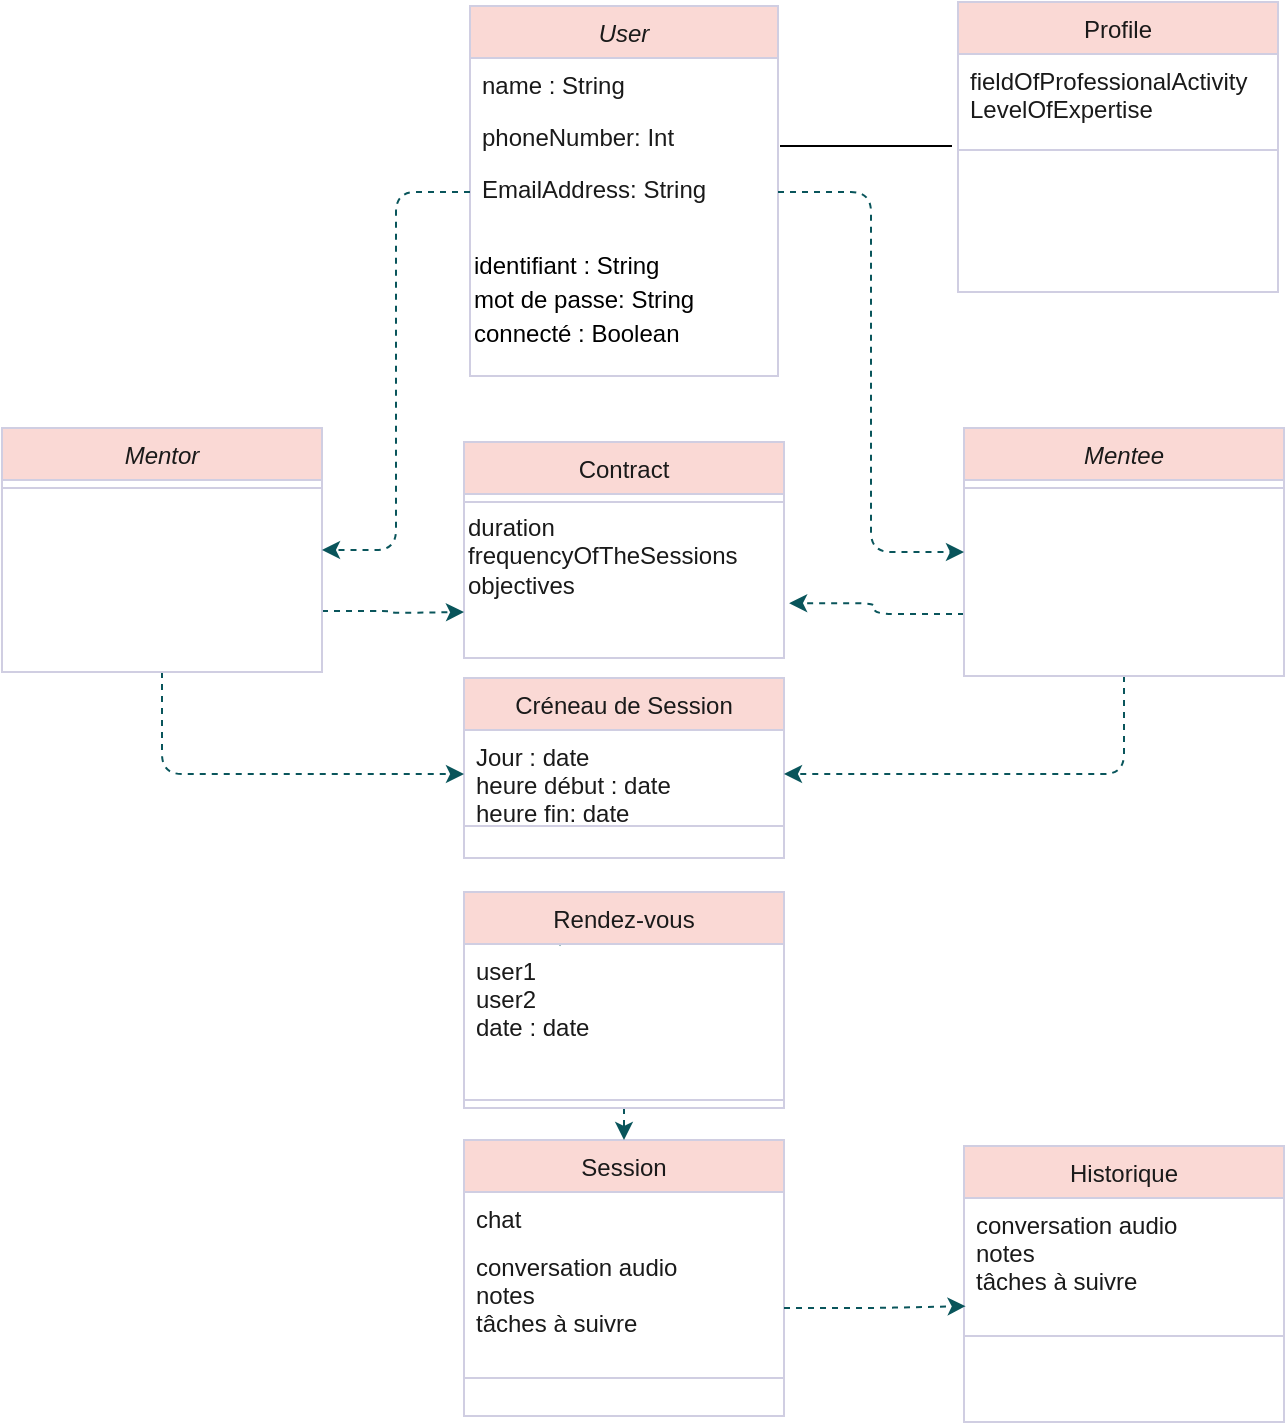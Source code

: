 <mxfile version="14.3.2" type="github">
  <diagram id="C5RBs43oDa-KdzZeNtuy" name="Page-1">
    <mxGraphModel dx="744" dy="1562" grid="0" gridSize="10" guides="1" tooltips="1" connect="1" arrows="0" fold="1" page="1" pageScale="1" pageWidth="827" pageHeight="1169" background="none" math="0" shadow="0">
      <root>
        <mxCell id="WIyWlLk6GJQsqaUBKTNV-0" />
        <mxCell id="WIyWlLk6GJQsqaUBKTNV-1" parent="WIyWlLk6GJQsqaUBKTNV-0" />
        <mxCell id="zkfFHV4jXpPFQw0GAbJ--0" value="User" style="swimlane;fontStyle=2;align=center;verticalAlign=top;childLayout=stackLayout;horizontal=1;startSize=26;horizontalStack=0;resizeParent=1;resizeLast=0;collapsible=1;marginBottom=0;rounded=0;shadow=0;strokeWidth=1;fillColor=#FAD9D5;strokeColor=#D0CEE2;fontColor=#1A1A1A;perimeterSpacing=1;" parent="WIyWlLk6GJQsqaUBKTNV-1" vertex="1">
          <mxGeometry x="273" y="-41" width="154" height="185" as="geometry">
            <mxRectangle x="230" y="140" width="160" height="26" as="alternateBounds" />
          </mxGeometry>
        </mxCell>
        <mxCell id="zkfFHV4jXpPFQw0GAbJ--1" value="name : String" style="text;align=left;verticalAlign=top;spacingLeft=4;spacingRight=4;overflow=hidden;rotatable=0;points=[[0,0.5],[1,0.5]];portConstraint=eastwest;fontColor=#1A1A1A;" parent="zkfFHV4jXpPFQw0GAbJ--0" vertex="1">
          <mxGeometry y="26" width="154" height="26" as="geometry" />
        </mxCell>
        <mxCell id="zkfFHV4jXpPFQw0GAbJ--2" value="phoneNumber: Int" style="text;align=left;verticalAlign=top;spacingLeft=4;spacingRight=4;overflow=hidden;rotatable=0;points=[[0,0.5],[1,0.5]];portConstraint=eastwest;rounded=0;shadow=0;html=0;fontColor=#1A1A1A;" parent="zkfFHV4jXpPFQw0GAbJ--0" vertex="1">
          <mxGeometry y="52" width="154" height="26" as="geometry" />
        </mxCell>
        <mxCell id="zkfFHV4jXpPFQw0GAbJ--3" value="EmailAddress: String&#xa;" style="text;align=left;verticalAlign=top;spacingLeft=4;spacingRight=4;overflow=hidden;rotatable=0;points=[[0,0.5],[1,0.5]];portConstraint=eastwest;rounded=0;shadow=0;html=0;fontColor=#1A1A1A;" parent="zkfFHV4jXpPFQw0GAbJ--0" vertex="1">
          <mxGeometry y="78" width="154" height="30" as="geometry" />
        </mxCell>
        <mxCell id="AnfF-M3w__2afX3o7AXB-13" value="&lt;p style=&quot;line-height: 140%&quot;&gt;&lt;font style=&quot;font-size: 12px&quot;&gt;identifiant : String&lt;br&gt;mot de passe: String&lt;br style=&quot;padding: 0px ; margin: 0px&quot;&gt;connecté : Boolean&lt;/font&gt;&lt;/p&gt;&lt;p&gt;&lt;/p&gt;" style="text;html=1;align=left;verticalAlign=middle;resizable=0;points=[];autosize=1;" vertex="1" parent="zkfFHV4jXpPFQw0GAbJ--0">
          <mxGeometry y="108" width="154" height="77" as="geometry" />
        </mxCell>
        <mxCell id="zkfFHV4jXpPFQw0GAbJ--6" value="Session" style="swimlane;fontStyle=0;align=center;verticalAlign=top;childLayout=stackLayout;horizontal=1;startSize=26;horizontalStack=0;resizeParent=1;resizeLast=0;collapsible=1;marginBottom=0;rounded=0;shadow=0;strokeWidth=1;fillColor=#FAD9D5;strokeColor=#D0CEE2;fontColor=#1A1A1A;" parent="WIyWlLk6GJQsqaUBKTNV-1" vertex="1">
          <mxGeometry x="270" y="526" width="160" height="138" as="geometry">
            <mxRectangle x="130" y="380" width="160" height="26" as="alternateBounds" />
          </mxGeometry>
        </mxCell>
        <mxCell id="zkfFHV4jXpPFQw0GAbJ--7" value="chat" style="text;align=left;verticalAlign=top;spacingLeft=4;spacingRight=4;overflow=hidden;rotatable=0;points=[[0,0.5],[1,0.5]];portConstraint=eastwest;fontColor=#1A1A1A;" parent="zkfFHV4jXpPFQw0GAbJ--6" vertex="1">
          <mxGeometry y="26" width="160" height="24" as="geometry" />
        </mxCell>
        <mxCell id="zkfFHV4jXpPFQw0GAbJ--8" value="conversation audio&#xa;notes&#xa;tâches à suivre" style="text;align=left;verticalAlign=top;spacingLeft=4;spacingRight=4;overflow=hidden;rotatable=0;points=[[0,0.5],[1,0.5]];portConstraint=eastwest;rounded=0;shadow=0;html=0;fontColor=#1A1A1A;" parent="zkfFHV4jXpPFQw0GAbJ--6" vertex="1">
          <mxGeometry y="50" width="160" height="68" as="geometry" />
        </mxCell>
        <mxCell id="zkfFHV4jXpPFQw0GAbJ--9" value="" style="line;html=1;strokeWidth=1;align=left;verticalAlign=middle;spacingTop=-1;spacingLeft=3;spacingRight=3;rotatable=0;labelPosition=right;points=[];portConstraint=eastwest;fillColor=#FAD9D5;strokeColor=#D0CEE2;fontColor=#1A1A1A;" parent="zkfFHV4jXpPFQw0GAbJ--6" vertex="1">
          <mxGeometry y="118" width="160" height="2" as="geometry" />
        </mxCell>
        <mxCell id="iasEgWI5h-zd5aUJ1qRH-27" style="edgeStyle=orthogonalEdgeStyle;curved=0;rounded=1;sketch=0;orthogonalLoop=1;jettySize=auto;html=1;exitX=1;exitY=0.5;exitDx=0;exitDy=0;dashed=1;strokeColor=#09555B;fontColor=#1A1A1A;entryX=1;entryY=0.5;entryDx=0;entryDy=0;" parent="zkfFHV4jXpPFQw0GAbJ--6" source="zkfFHV4jXpPFQw0GAbJ--8" target="zkfFHV4jXpPFQw0GAbJ--8" edge="1">
          <mxGeometry relative="1" as="geometry">
            <mxPoint x="160" y="84" as="targetPoint" />
          </mxGeometry>
        </mxCell>
        <mxCell id="zkfFHV4jXpPFQw0GAbJ--13" value="Profile" style="swimlane;fontStyle=0;align=center;verticalAlign=top;childLayout=stackLayout;horizontal=1;startSize=26;horizontalStack=0;resizeParent=1;resizeLast=0;collapsible=1;marginBottom=0;rounded=0;shadow=0;strokeWidth=1;fillColor=#FAD9D5;strokeColor=#D0CEE2;fontColor=#1A1A1A;" parent="WIyWlLk6GJQsqaUBKTNV-1" vertex="1">
          <mxGeometry x="517" y="-43" width="160" height="145" as="geometry">
            <mxRectangle x="340" y="380" width="170" height="26" as="alternateBounds" />
          </mxGeometry>
        </mxCell>
        <mxCell id="zkfFHV4jXpPFQw0GAbJ--14" value="fieldOfProfessionalActivity&#xa;LevelOfExpertise" style="text;align=left;verticalAlign=top;spacingLeft=4;spacingRight=4;overflow=hidden;rotatable=0;points=[[0,0.5],[1,0.5]];portConstraint=eastwest;fontColor=#1A1A1A;" parent="zkfFHV4jXpPFQw0GAbJ--13" vertex="1">
          <mxGeometry y="26" width="160" height="34" as="geometry" />
        </mxCell>
        <mxCell id="zkfFHV4jXpPFQw0GAbJ--15" value="" style="line;html=1;strokeWidth=1;align=left;verticalAlign=middle;spacingTop=-1;spacingLeft=3;spacingRight=3;rotatable=0;labelPosition=right;points=[];portConstraint=eastwest;fillColor=#FAD9D5;strokeColor=#D0CEE2;fontColor=#1A1A1A;" parent="zkfFHV4jXpPFQw0GAbJ--13" vertex="1">
          <mxGeometry y="60" width="160" height="28" as="geometry" />
        </mxCell>
        <mxCell id="zkfFHV4jXpPFQw0GAbJ--17" value="Contract" style="swimlane;fontStyle=0;align=center;verticalAlign=top;childLayout=stackLayout;horizontal=1;startSize=26;horizontalStack=0;resizeParent=1;resizeLast=0;collapsible=1;marginBottom=0;rounded=0;shadow=0;strokeWidth=1;fillColor=#FAD9D5;strokeColor=#D0CEE2;fontColor=#1A1A1A;" parent="WIyWlLk6GJQsqaUBKTNV-1" vertex="1">
          <mxGeometry x="270" y="177" width="160" height="108" as="geometry">
            <mxRectangle x="270" y="220" width="160" height="26" as="alternateBounds" />
          </mxGeometry>
        </mxCell>
        <mxCell id="zkfFHV4jXpPFQw0GAbJ--23" value="" style="line;html=1;strokeWidth=1;align=left;verticalAlign=middle;spacingTop=-1;spacingLeft=3;spacingRight=3;rotatable=0;labelPosition=right;points=[];portConstraint=eastwest;fillColor=#FAD9D5;strokeColor=#D0CEE2;fontColor=#1A1A1A;" parent="zkfFHV4jXpPFQw0GAbJ--17" vertex="1">
          <mxGeometry y="26" width="160" height="8" as="geometry" />
        </mxCell>
        <mxCell id="EejjtPwQlQWwgJTkdmp0-24" value="duration&lt;br&gt;frequencyOfTheSessions&lt;br&gt;objectives" style="text;html=1;align=left;verticalAlign=middle;resizable=0;points=[];autosize=1;fontColor=#1A1A1A;" parent="zkfFHV4jXpPFQw0GAbJ--17" vertex="1">
          <mxGeometry y="34" width="160" height="45" as="geometry" />
        </mxCell>
        <mxCell id="6Gsl42CNQXsL94lYynWq-3" value="Créneau de Session" style="swimlane;fontStyle=0;align=center;verticalAlign=top;childLayout=stackLayout;horizontal=1;startSize=26;horizontalStack=0;resizeParent=1;resizeLast=0;collapsible=1;marginBottom=0;rounded=0;shadow=0;strokeWidth=1;fillColor=#FAD9D5;strokeColor=#D0CEE2;fontColor=#1A1A1A;" parent="WIyWlLk6GJQsqaUBKTNV-1" vertex="1">
          <mxGeometry x="270" y="295" width="160" height="90" as="geometry">
            <mxRectangle x="340" y="380" width="170" height="26" as="alternateBounds" />
          </mxGeometry>
        </mxCell>
        <mxCell id="6Gsl42CNQXsL94lYynWq-4" value="Jour : date&#xa;heure début : date&#xa;heure fin: date&#xa;Disponible&#xa;" style="text;align=left;verticalAlign=top;spacingLeft=4;spacingRight=4;overflow=hidden;rotatable=0;points=[[0,0.5],[1,0.5]];portConstraint=eastwest;fontColor=#1A1A1A;" parent="6Gsl42CNQXsL94lYynWq-3" vertex="1">
          <mxGeometry y="26" width="160" height="44" as="geometry" />
        </mxCell>
        <mxCell id="6Gsl42CNQXsL94lYynWq-5" value="" style="line;html=1;strokeWidth=1;align=left;verticalAlign=middle;spacingTop=-1;spacingLeft=3;spacingRight=3;rotatable=0;labelPosition=right;points=[];portConstraint=eastwest;fillColor=#FAD9D5;strokeColor=#D0CEE2;fontColor=#1A1A1A;" parent="6Gsl42CNQXsL94lYynWq-3" vertex="1">
          <mxGeometry y="70" width="160" height="8" as="geometry" />
        </mxCell>
        <mxCell id="iasEgWI5h-zd5aUJ1qRH-17" style="edgeStyle=orthogonalEdgeStyle;curved=0;rounded=1;sketch=0;orthogonalLoop=1;jettySize=auto;html=1;exitX=0.25;exitY=0;exitDx=0;exitDy=0;dashed=1;strokeColor=#09555B;fontColor=#1A1A1A;" parent="WIyWlLk6GJQsqaUBKTNV-1" source="6Gsl42CNQXsL94lYynWq-6" edge="1">
          <mxGeometry relative="1" as="geometry">
            <mxPoint x="318.009" y="429.094" as="targetPoint" />
          </mxGeometry>
        </mxCell>
        <mxCell id="iasEgWI5h-zd5aUJ1qRH-22" style="edgeStyle=orthogonalEdgeStyle;curved=0;rounded=1;sketch=0;orthogonalLoop=1;jettySize=auto;html=1;exitX=0.5;exitY=1;exitDx=0;exitDy=0;entryX=0.5;entryY=0;entryDx=0;entryDy=0;dashed=1;strokeColor=#09555B;fontColor=#1A1A1A;" parent="WIyWlLk6GJQsqaUBKTNV-1" source="6Gsl42CNQXsL94lYynWq-6" target="zkfFHV4jXpPFQw0GAbJ--6" edge="1">
          <mxGeometry relative="1" as="geometry" />
        </mxCell>
        <mxCell id="6Gsl42CNQXsL94lYynWq-6" value="Rendez-vous" style="swimlane;fontStyle=0;align=center;verticalAlign=top;childLayout=stackLayout;horizontal=1;startSize=26;horizontalStack=0;resizeParent=1;resizeLast=0;collapsible=1;marginBottom=0;rounded=0;shadow=0;strokeWidth=1;fillColor=#FAD9D5;strokeColor=#D0CEE2;fontColor=#1A1A1A;" parent="WIyWlLk6GJQsqaUBKTNV-1" vertex="1">
          <mxGeometry x="270" y="402" width="160" height="108" as="geometry">
            <mxRectangle x="340" y="380" width="170" height="26" as="alternateBounds" />
          </mxGeometry>
        </mxCell>
        <mxCell id="6Gsl42CNQXsL94lYynWq-7" value="user1&#xa;user2&#xa;date : date&#xa;" style="text;align=left;verticalAlign=top;spacingLeft=4;spacingRight=4;overflow=hidden;rotatable=0;points=[[0,0.5],[1,0.5]];portConstraint=eastwest;fontColor=#1A1A1A;" parent="6Gsl42CNQXsL94lYynWq-6" vertex="1">
          <mxGeometry y="26" width="160" height="74" as="geometry" />
        </mxCell>
        <mxCell id="6Gsl42CNQXsL94lYynWq-8" value="" style="line;html=1;strokeWidth=1;align=left;verticalAlign=middle;spacingTop=-1;spacingLeft=3;spacingRight=3;rotatable=0;labelPosition=right;points=[];portConstraint=eastwest;fillColor=#FAD9D5;strokeColor=#D0CEE2;fontColor=#1A1A1A;" parent="6Gsl42CNQXsL94lYynWq-6" vertex="1">
          <mxGeometry y="100" width="160" height="8" as="geometry" />
        </mxCell>
        <mxCell id="iasEgWI5h-zd5aUJ1qRH-23" style="edgeStyle=orthogonalEdgeStyle;curved=0;rounded=1;sketch=0;orthogonalLoop=1;jettySize=auto;html=1;exitX=0.5;exitY=1;exitDx=0;exitDy=0;entryX=0;entryY=0.5;entryDx=0;entryDy=0;dashed=1;strokeColor=#09555B;fontColor=#1A1A1A;" parent="WIyWlLk6GJQsqaUBKTNV-1" source="EejjtPwQlQWwgJTkdmp0-0" target="6Gsl42CNQXsL94lYynWq-4" edge="1">
          <mxGeometry relative="1" as="geometry" />
        </mxCell>
        <mxCell id="iasEgWI5h-zd5aUJ1qRH-25" style="edgeStyle=orthogonalEdgeStyle;curved=0;rounded=1;sketch=0;orthogonalLoop=1;jettySize=auto;html=1;exitX=1;exitY=0.75;exitDx=0;exitDy=0;dashed=1;strokeColor=#09555B;fontColor=#1A1A1A;" parent="WIyWlLk6GJQsqaUBKTNV-1" source="EejjtPwQlQWwgJTkdmp0-0" edge="1">
          <mxGeometry relative="1" as="geometry">
            <mxPoint x="270" y="262" as="targetPoint" />
          </mxGeometry>
        </mxCell>
        <mxCell id="EejjtPwQlQWwgJTkdmp0-0" value="Mentor" style="swimlane;fontStyle=2;align=center;verticalAlign=top;childLayout=stackLayout;horizontal=1;startSize=26;horizontalStack=0;resizeParent=1;resizeLast=0;collapsible=1;marginBottom=0;rounded=0;shadow=0;strokeWidth=1;fillColor=#FAD9D5;strokeColor=#D0CEE2;fontColor=#1A1A1A;" parent="WIyWlLk6GJQsqaUBKTNV-1" vertex="1">
          <mxGeometry x="39" y="170" width="160" height="122" as="geometry">
            <mxRectangle x="230" y="140" width="160" height="26" as="alternateBounds" />
          </mxGeometry>
        </mxCell>
        <mxCell id="EejjtPwQlQWwgJTkdmp0-4" value="" style="line;html=1;strokeWidth=1;align=left;verticalAlign=middle;spacingTop=-1;spacingLeft=3;spacingRight=3;rotatable=0;labelPosition=right;points=[];portConstraint=eastwest;fillColor=#FAD9D5;strokeColor=#D0CEE2;fontColor=#1A1A1A;" parent="EejjtPwQlQWwgJTkdmp0-0" vertex="1">
          <mxGeometry y="26" width="160" height="8" as="geometry" />
        </mxCell>
        <mxCell id="iasEgWI5h-zd5aUJ1qRH-24" style="edgeStyle=orthogonalEdgeStyle;curved=0;rounded=1;sketch=0;orthogonalLoop=1;jettySize=auto;html=1;exitX=0.5;exitY=1;exitDx=0;exitDy=0;entryX=1;entryY=0.5;entryDx=0;entryDy=0;dashed=1;strokeColor=#09555B;fontColor=#1A1A1A;" parent="WIyWlLk6GJQsqaUBKTNV-1" source="EejjtPwQlQWwgJTkdmp0-6" target="6Gsl42CNQXsL94lYynWq-4" edge="1">
          <mxGeometry relative="1" as="geometry" />
        </mxCell>
        <mxCell id="iasEgWI5h-zd5aUJ1qRH-26" style="edgeStyle=orthogonalEdgeStyle;curved=0;rounded=1;sketch=0;orthogonalLoop=1;jettySize=auto;html=1;exitX=0;exitY=0.75;exitDx=0;exitDy=0;entryX=1.016;entryY=1.035;entryDx=0;entryDy=0;entryPerimeter=0;dashed=1;strokeColor=#09555B;fontColor=#1A1A1A;" parent="WIyWlLk6GJQsqaUBKTNV-1" source="EejjtPwQlQWwgJTkdmp0-6" target="EejjtPwQlQWwgJTkdmp0-24" edge="1">
          <mxGeometry relative="1" as="geometry" />
        </mxCell>
        <mxCell id="EejjtPwQlQWwgJTkdmp0-6" value="Mentee" style="swimlane;fontStyle=2;align=center;verticalAlign=top;childLayout=stackLayout;horizontal=1;startSize=26;horizontalStack=0;resizeParent=1;resizeLast=0;collapsible=1;marginBottom=0;rounded=0;shadow=0;strokeWidth=1;fillColor=#FAD9D5;strokeColor=#D0CEE2;fontColor=#1A1A1A;" parent="WIyWlLk6GJQsqaUBKTNV-1" vertex="1">
          <mxGeometry x="520" y="170" width="160" height="124" as="geometry">
            <mxRectangle x="230" y="140" width="160" height="26" as="alternateBounds" />
          </mxGeometry>
        </mxCell>
        <mxCell id="EejjtPwQlQWwgJTkdmp0-10" value="" style="line;html=1;strokeWidth=1;align=left;verticalAlign=middle;spacingTop=-1;spacingLeft=3;spacingRight=3;rotatable=0;labelPosition=right;points=[];portConstraint=eastwest;fillColor=#FAD9D5;strokeColor=#D0CEE2;fontColor=#1A1A1A;" parent="EejjtPwQlQWwgJTkdmp0-6" vertex="1">
          <mxGeometry y="26" width="160" height="8" as="geometry" />
        </mxCell>
        <mxCell id="EejjtPwQlQWwgJTkdmp0-25" value="Historique" style="swimlane;fontStyle=0;align=center;verticalAlign=top;childLayout=stackLayout;horizontal=1;startSize=26;horizontalStack=0;resizeParent=1;resizeLast=0;collapsible=1;marginBottom=0;rounded=0;shadow=0;strokeWidth=1;fillColor=#FAD9D5;strokeColor=#D0CEE2;fontColor=#1A1A1A;" parent="WIyWlLk6GJQsqaUBKTNV-1" vertex="1">
          <mxGeometry x="520" y="529" width="160" height="138" as="geometry">
            <mxRectangle x="130" y="380" width="160" height="26" as="alternateBounds" />
          </mxGeometry>
        </mxCell>
        <mxCell id="EejjtPwQlQWwgJTkdmp0-27" value="conversation audio&#xa;notes&#xa;tâches à suivre" style="text;align=left;verticalAlign=top;spacingLeft=4;spacingRight=4;overflow=hidden;rotatable=0;points=[[0,0.5],[1,0.5]];portConstraint=eastwest;rounded=0;shadow=0;html=0;fontColor=#1A1A1A;" parent="EejjtPwQlQWwgJTkdmp0-25" vertex="1">
          <mxGeometry y="26" width="160" height="68" as="geometry" />
        </mxCell>
        <mxCell id="EejjtPwQlQWwgJTkdmp0-28" value="" style="line;html=1;strokeWidth=1;align=left;verticalAlign=middle;spacingTop=-1;spacingLeft=3;spacingRight=3;rotatable=0;labelPosition=right;points=[];portConstraint=eastwest;fillColor=#FAD9D5;strokeColor=#D0CEE2;fontColor=#1A1A1A;" parent="EejjtPwQlQWwgJTkdmp0-25" vertex="1">
          <mxGeometry y="94" width="160" height="2" as="geometry" />
        </mxCell>
        <mxCell id="iasEgWI5h-zd5aUJ1qRH-11" style="edgeStyle=orthogonalEdgeStyle;curved=0;rounded=1;sketch=0;orthogonalLoop=1;jettySize=auto;html=1;exitX=0;exitY=0.5;exitDx=0;exitDy=0;entryX=1;entryY=0.5;entryDx=0;entryDy=0;dashed=1;strokeColor=#09555B;fontColor=#1A1A1A;" parent="WIyWlLk6GJQsqaUBKTNV-1" source="zkfFHV4jXpPFQw0GAbJ--3" target="EejjtPwQlQWwgJTkdmp0-0" edge="1">
          <mxGeometry relative="1" as="geometry" />
        </mxCell>
        <mxCell id="iasEgWI5h-zd5aUJ1qRH-12" style="edgeStyle=orthogonalEdgeStyle;curved=0;rounded=1;sketch=0;orthogonalLoop=1;jettySize=auto;html=1;exitX=1;exitY=0.5;exitDx=0;exitDy=0;entryX=0;entryY=0.5;entryDx=0;entryDy=0;dashed=1;strokeColor=#09555B;fontColor=#1A1A1A;" parent="WIyWlLk6GJQsqaUBKTNV-1" source="zkfFHV4jXpPFQw0GAbJ--3" target="EejjtPwQlQWwgJTkdmp0-6" edge="1">
          <mxGeometry relative="1" as="geometry" />
        </mxCell>
        <mxCell id="iasEgWI5h-zd5aUJ1qRH-28" style="edgeStyle=orthogonalEdgeStyle;curved=0;rounded=1;sketch=0;orthogonalLoop=1;jettySize=auto;html=1;exitX=1;exitY=0.5;exitDx=0;exitDy=0;entryX=0.005;entryY=0.795;entryDx=0;entryDy=0;entryPerimeter=0;dashed=1;strokeColor=#09555B;fontColor=#1A1A1A;" parent="WIyWlLk6GJQsqaUBKTNV-1" source="zkfFHV4jXpPFQw0GAbJ--8" target="EejjtPwQlQWwgJTkdmp0-27" edge="1">
          <mxGeometry relative="1" as="geometry" />
        </mxCell>
        <mxCell id="AnfF-M3w__2afX3o7AXB-12" value="" style="endArrow=none;html=1;strokeColor=#000000;" edge="1" parent="WIyWlLk6GJQsqaUBKTNV-1">
          <mxGeometry width="50" height="50" relative="1" as="geometry">
            <mxPoint x="428" y="29" as="sourcePoint" />
            <mxPoint x="514" y="29" as="targetPoint" />
          </mxGeometry>
        </mxCell>
      </root>
    </mxGraphModel>
  </diagram>
</mxfile>
